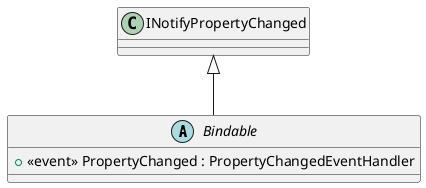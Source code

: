 @startuml
abstract class Bindable {
    +  <<event>> PropertyChanged : PropertyChangedEventHandler 
}
INotifyPropertyChanged <|-- Bindable
@enduml
